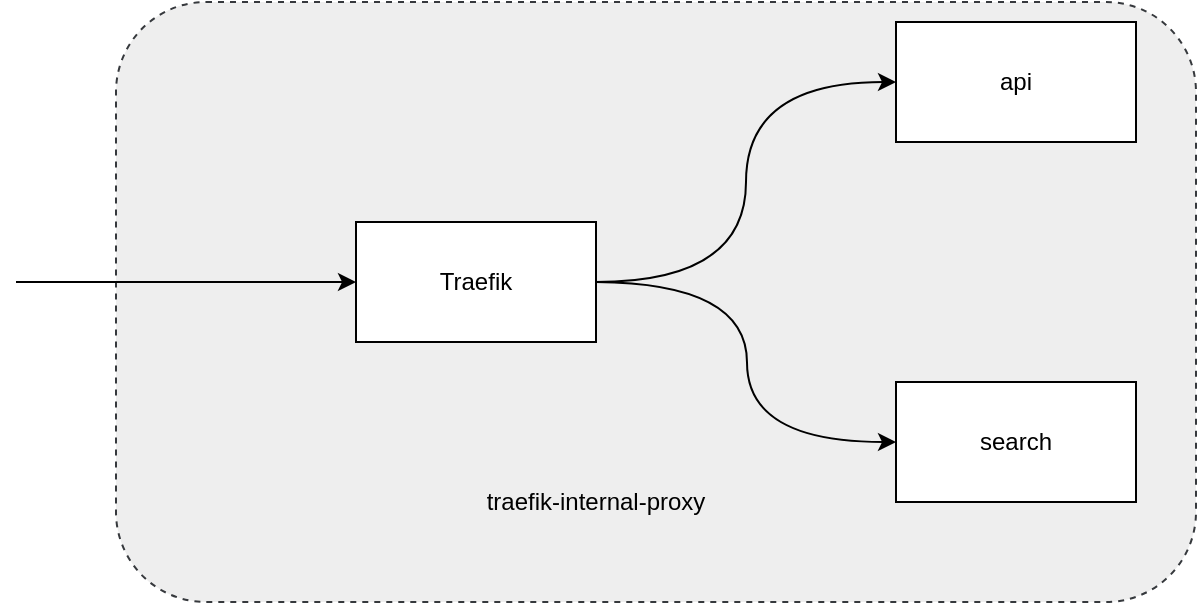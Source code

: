<mxfile version="13.5.7" type="device"><diagram id="nF46H9o0x4b097N-YZYz" name="Page-1"><mxGraphModel dx="1106" dy="925" grid="1" gridSize="10" guides="1" tooltips="1" connect="1" arrows="1" fold="1" page="1" pageScale="1" pageWidth="850" pageHeight="1100" math="0" shadow="0"><root><mxCell id="0"/><mxCell id="1" parent="0"/><mxCell id="xkLRqK48-TpB4Aqc0jGR-3" value="" style="rounded=1;whiteSpace=wrap;html=1;dashed=1;fillColor=#eeeeee;strokeColor=#36393d;" vertex="1" parent="1"><mxGeometry x="320" y="210" width="540" height="300" as="geometry"/></mxCell><mxCell id="xkLRqK48-TpB4Aqc0jGR-1" value="Traefik" style="rounded=0;whiteSpace=wrap;html=1;" vertex="1" parent="1"><mxGeometry x="440" y="320" width="120" height="60" as="geometry"/></mxCell><mxCell id="xkLRqK48-TpB4Aqc0jGR-4" value="api" style="rounded=0;whiteSpace=wrap;html=1;" vertex="1" parent="1"><mxGeometry x="710" y="220" width="120" height="60" as="geometry"/></mxCell><mxCell id="xkLRqK48-TpB4Aqc0jGR-5" value="search" style="rounded=0;whiteSpace=wrap;html=1;" vertex="1" parent="1"><mxGeometry x="710" y="400" width="120" height="60" as="geometry"/></mxCell><mxCell id="xkLRqK48-TpB4Aqc0jGR-9" style="edgeStyle=orthogonalEdgeStyle;rounded=0;orthogonalLoop=1;jettySize=auto;html=1;entryX=0;entryY=0.5;entryDx=0;entryDy=0;curved=1;" edge="1" parent="1" target="xkLRqK48-TpB4Aqc0jGR-5"><mxGeometry relative="1" as="geometry"><mxPoint x="560" y="350" as="sourcePoint"/></mxGeometry></mxCell><mxCell id="xkLRqK48-TpB4Aqc0jGR-10" style="edgeStyle=orthogonalEdgeStyle;rounded=0;orthogonalLoop=1;jettySize=auto;html=1;entryX=0;entryY=0.5;entryDx=0;entryDy=0;curved=1;" edge="1" parent="1" source="xkLRqK48-TpB4Aqc0jGR-1" target="xkLRqK48-TpB4Aqc0jGR-4"><mxGeometry relative="1" as="geometry"><mxPoint x="610" y="360" as="sourcePoint"/></mxGeometry></mxCell><mxCell id="xkLRqK48-TpB4Aqc0jGR-11" value="traefik-internal-proxy" style="text;html=1;strokeColor=none;fillColor=none;align=center;verticalAlign=middle;whiteSpace=wrap;rounded=0;dashed=1;" vertex="1" parent="1"><mxGeometry x="500" y="450" width="120" height="20" as="geometry"/></mxCell><mxCell id="xkLRqK48-TpB4Aqc0jGR-13" value="" style="endArrow=classic;html=1;entryX=0;entryY=0.5;entryDx=0;entryDy=0;" edge="1" parent="1" target="xkLRqK48-TpB4Aqc0jGR-1"><mxGeometry width="50" height="50" relative="1" as="geometry"><mxPoint x="270" y="350" as="sourcePoint"/><mxPoint x="440" y="350" as="targetPoint"/></mxGeometry></mxCell></root></mxGraphModel></diagram></mxfile>